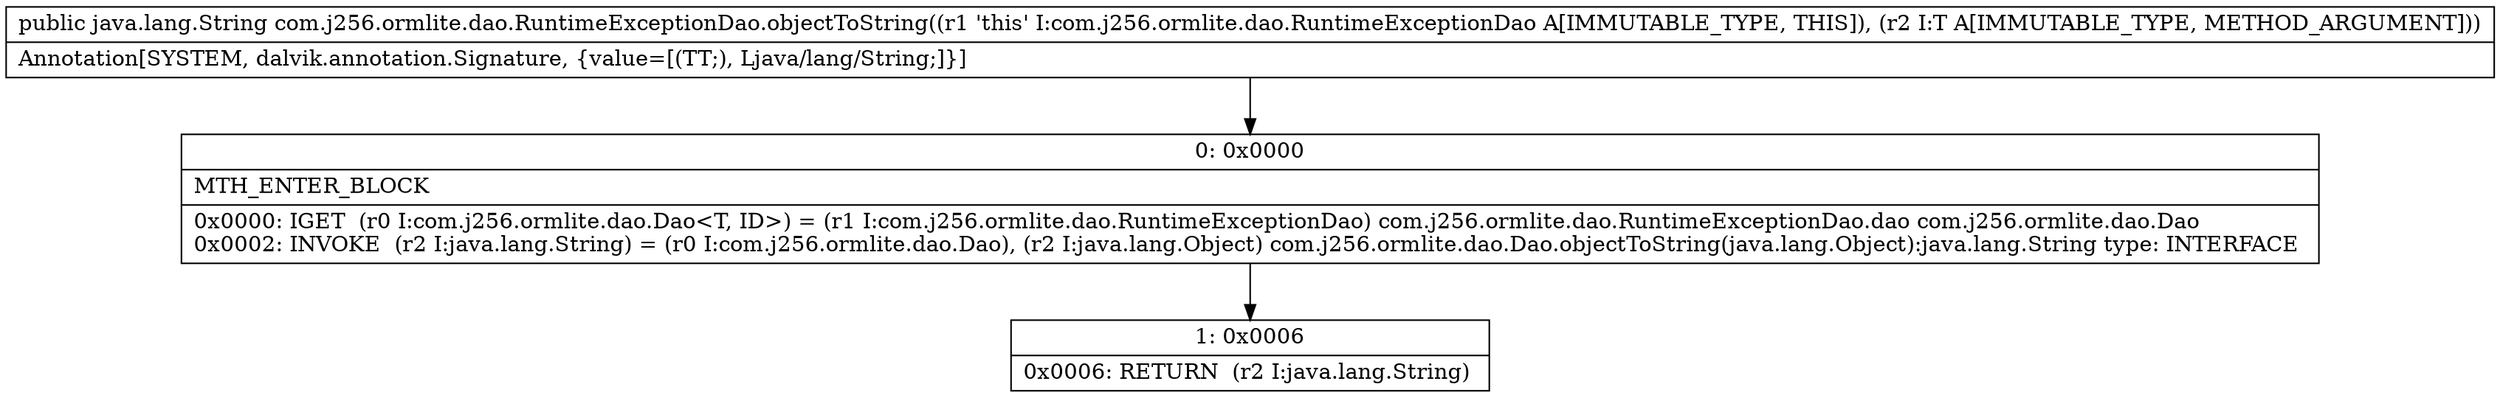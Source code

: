digraph "CFG forcom.j256.ormlite.dao.RuntimeExceptionDao.objectToString(Ljava\/lang\/Object;)Ljava\/lang\/String;" {
Node_0 [shape=record,label="{0\:\ 0x0000|MTH_ENTER_BLOCK\l|0x0000: IGET  (r0 I:com.j256.ormlite.dao.Dao\<T, ID\>) = (r1 I:com.j256.ormlite.dao.RuntimeExceptionDao) com.j256.ormlite.dao.RuntimeExceptionDao.dao com.j256.ormlite.dao.Dao \l0x0002: INVOKE  (r2 I:java.lang.String) = (r0 I:com.j256.ormlite.dao.Dao), (r2 I:java.lang.Object) com.j256.ormlite.dao.Dao.objectToString(java.lang.Object):java.lang.String type: INTERFACE \l}"];
Node_1 [shape=record,label="{1\:\ 0x0006|0x0006: RETURN  (r2 I:java.lang.String) \l}"];
MethodNode[shape=record,label="{public java.lang.String com.j256.ormlite.dao.RuntimeExceptionDao.objectToString((r1 'this' I:com.j256.ormlite.dao.RuntimeExceptionDao A[IMMUTABLE_TYPE, THIS]), (r2 I:T A[IMMUTABLE_TYPE, METHOD_ARGUMENT]))  | Annotation[SYSTEM, dalvik.annotation.Signature, \{value=[(TT;), Ljava\/lang\/String;]\}]\l}"];
MethodNode -> Node_0;
Node_0 -> Node_1;
}

